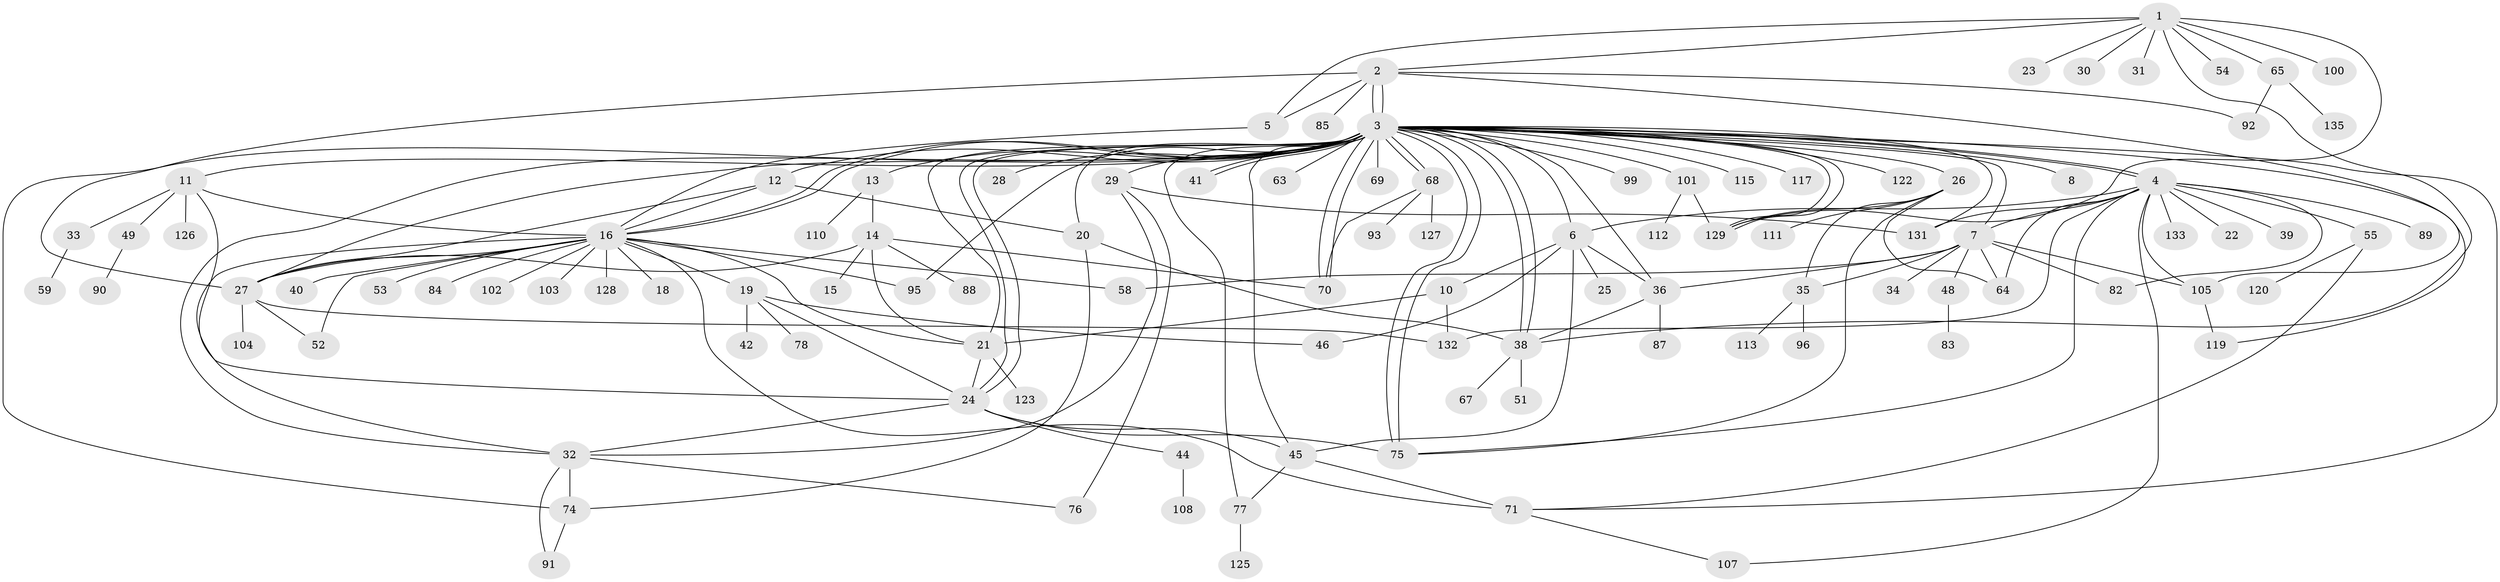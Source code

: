 // original degree distribution, {11: 0.007407407407407408, 9: 0.014814814814814815, 52: 0.007407407407407408, 17: 0.007407407407407408, 4: 0.1111111111111111, 8: 0.022222222222222223, 1: 0.4740740740740741, 5: 0.08148148148148149, 3: 0.08888888888888889, 7: 0.02962962962962963, 19: 0.007407407407407408, 2: 0.14074074074074075, 6: 0.007407407407407408}
// Generated by graph-tools (version 1.1) at 2025/11/02/27/25 16:11:11]
// undirected, 105 vertices, 174 edges
graph export_dot {
graph [start="1"]
  node [color=gray90,style=filled];
  1 [super="+116"];
  2 [super="+66"];
  3 [super="+17"];
  4 [super="+61"];
  5 [super="+97"];
  6 [super="+134"];
  7 [super="+9"];
  8;
  10;
  11 [super="+79"];
  12 [super="+109"];
  13 [super="+118"];
  14 [super="+98"];
  15;
  16 [super="+43"];
  18;
  19;
  20 [super="+114"];
  21 [super="+62"];
  22;
  23;
  24 [super="+80"];
  25;
  26 [super="+50"];
  27 [super="+37"];
  28;
  29 [super="+106"];
  30;
  31;
  32 [super="+57"];
  33 [super="+86"];
  34;
  35;
  36 [super="+81"];
  38 [super="+60"];
  39;
  40;
  41;
  42;
  44 [super="+56"];
  45 [super="+47"];
  46 [super="+124"];
  48;
  49;
  51;
  52;
  53;
  54;
  55;
  58;
  59;
  63;
  64 [super="+72"];
  65;
  67;
  68;
  69;
  70 [super="+121"];
  71 [super="+73"];
  74 [super="+94"];
  75;
  76;
  77;
  78 [super="+130"];
  82;
  83;
  84;
  85;
  87;
  88;
  89;
  90;
  91;
  92;
  93;
  95;
  96;
  99;
  100;
  101;
  102;
  103;
  104;
  105;
  107;
  108;
  110;
  111;
  112;
  113;
  115;
  117;
  119;
  120;
  122;
  123;
  125;
  126;
  127;
  128;
  129;
  131;
  132;
  133;
  135;
  1 -- 2;
  1 -- 5;
  1 -- 23;
  1 -- 30;
  1 -- 31;
  1 -- 38;
  1 -- 54;
  1 -- 65;
  1 -- 100;
  1 -- 129;
  2 -- 3;
  2 -- 3;
  2 -- 5;
  2 -- 85;
  2 -- 92;
  2 -- 105;
  2 -- 27;
  3 -- 4 [weight=2];
  3 -- 4;
  3 -- 6;
  3 -- 8;
  3 -- 11;
  3 -- 12 [weight=2];
  3 -- 13;
  3 -- 16 [weight=2];
  3 -- 16;
  3 -- 21;
  3 -- 24;
  3 -- 24;
  3 -- 26;
  3 -- 28;
  3 -- 29;
  3 -- 32;
  3 -- 36;
  3 -- 38;
  3 -- 38;
  3 -- 41;
  3 -- 41;
  3 -- 45 [weight=2];
  3 -- 63;
  3 -- 68;
  3 -- 68;
  3 -- 69;
  3 -- 70;
  3 -- 70;
  3 -- 74 [weight=2];
  3 -- 75;
  3 -- 75;
  3 -- 77;
  3 -- 95;
  3 -- 99;
  3 -- 101;
  3 -- 115;
  3 -- 119;
  3 -- 122;
  3 -- 129;
  3 -- 129;
  3 -- 131;
  3 -- 117;
  3 -- 7;
  3 -- 27;
  3 -- 71;
  3 -- 20;
  4 -- 6;
  4 -- 7 [weight=2];
  4 -- 22;
  4 -- 39;
  4 -- 55 [weight=2];
  4 -- 64;
  4 -- 75;
  4 -- 82;
  4 -- 89;
  4 -- 105;
  4 -- 107;
  4 -- 131;
  4 -- 132;
  4 -- 133;
  5 -- 16;
  6 -- 10;
  6 -- 25;
  6 -- 46;
  6 -- 45;
  6 -- 36;
  7 -- 34;
  7 -- 35;
  7 -- 48;
  7 -- 58;
  7 -- 64;
  7 -- 82;
  7 -- 105;
  7 -- 36;
  10 -- 132;
  10 -- 21;
  11 -- 33;
  11 -- 49;
  11 -- 126;
  11 -- 24;
  11 -- 16;
  12 -- 16;
  12 -- 20;
  12 -- 27;
  13 -- 14;
  13 -- 110;
  14 -- 15;
  14 -- 21;
  14 -- 27 [weight=2];
  14 -- 88;
  14 -- 70;
  16 -- 18;
  16 -- 19;
  16 -- 40;
  16 -- 52;
  16 -- 53;
  16 -- 58;
  16 -- 71;
  16 -- 84;
  16 -- 95;
  16 -- 102;
  16 -- 128;
  16 -- 21;
  16 -- 32;
  16 -- 103;
  16 -- 27;
  19 -- 24;
  19 -- 42;
  19 -- 46;
  19 -- 78;
  20 -- 38;
  20 -- 74;
  21 -- 24;
  21 -- 123;
  24 -- 32;
  24 -- 44;
  24 -- 75;
  24 -- 45;
  26 -- 75;
  26 -- 111;
  26 -- 129;
  26 -- 64;
  26 -- 35;
  27 -- 104;
  27 -- 132;
  27 -- 52;
  29 -- 76;
  29 -- 131;
  29 -- 32;
  32 -- 74;
  32 -- 76;
  32 -- 91;
  33 -- 59;
  35 -- 96;
  35 -- 113;
  36 -- 38;
  36 -- 87;
  38 -- 51;
  38 -- 67;
  44 -- 108;
  45 -- 71 [weight=2];
  45 -- 77;
  48 -- 83;
  49 -- 90;
  55 -- 120;
  55 -- 71;
  65 -- 92;
  65 -- 135;
  68 -- 70;
  68 -- 93;
  68 -- 127;
  71 -- 107;
  74 -- 91;
  77 -- 125;
  101 -- 112;
  101 -- 129;
  105 -- 119;
}
